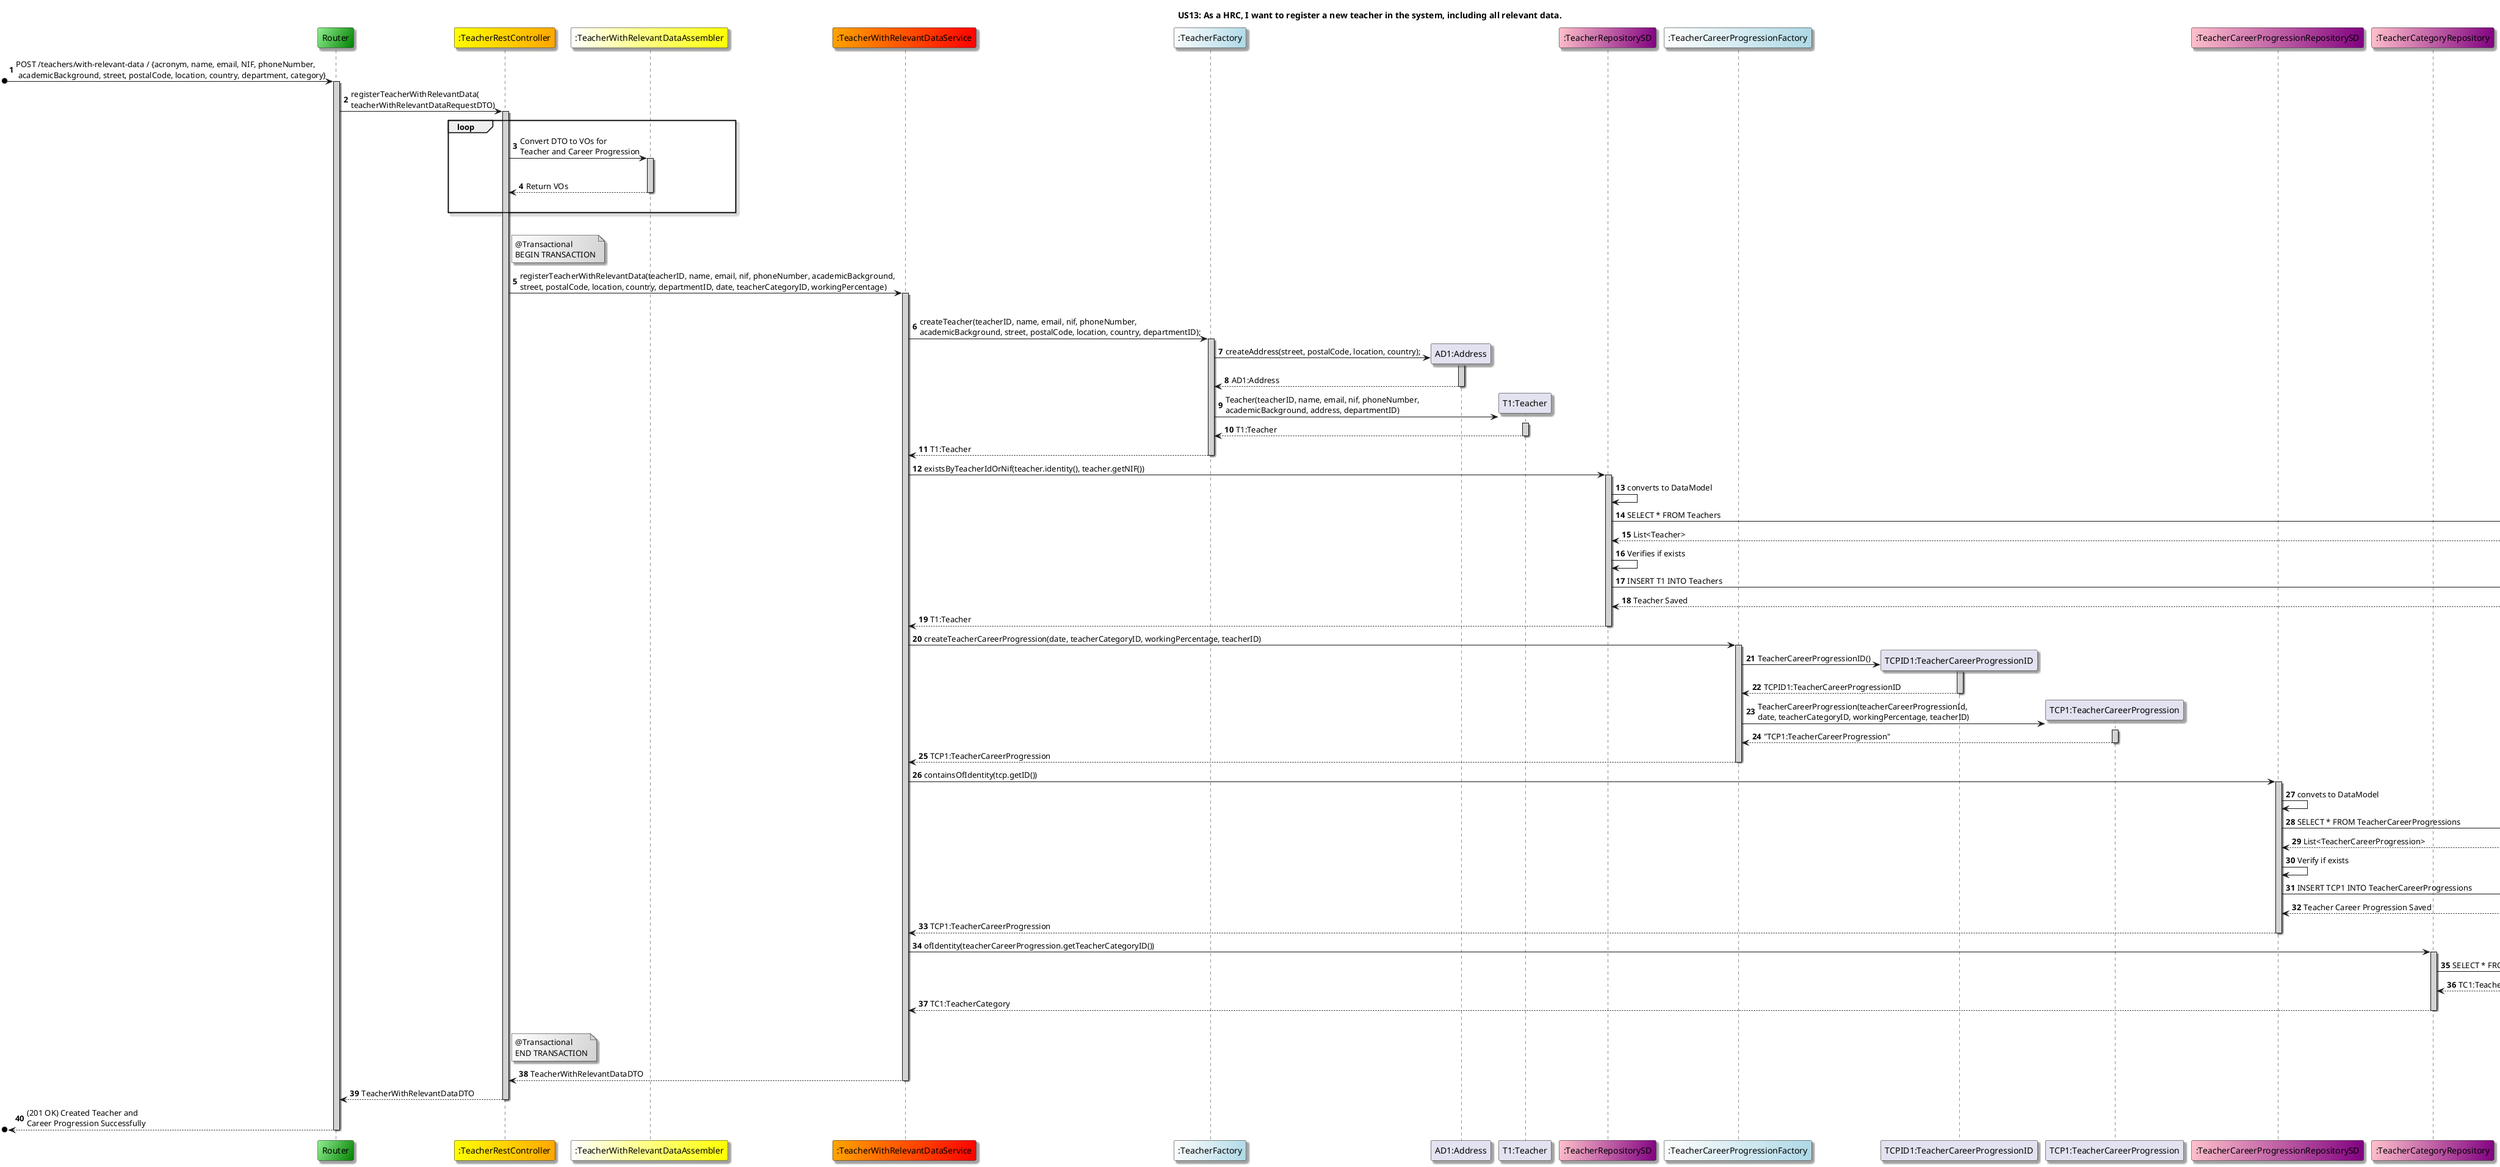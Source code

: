@startuml

title US13: As a HRC, I want to register a new teacher in the system, including all relevant data.
autonumber
skinparam Shadowing true

participant "Router" as RO #lightgreen/green
participant ":TeacherRestController" as RC #yellow/orange
participant ":TeacherWithRelevantDataAssembler" as TA #white/yellow
participant ":TeacherWithRelevantDataService" as S #orange/red
participant ":TeacherFactory" as TF #white/lightblue
participant "AD1:Address" as AD1
participant "T1:Teacher" as T1
participant ":TeacherRepositorySD" as TR #pink/purple
participant ":TeacherCareerProgressionFactory" as TCPF #white/lightblue
participant "TCPID1:TeacherCareerProgressionID" as TCPID
participant "TCP1:TeacherCareerProgression" as TCP
participant ":TeacherCareerProgressionRepositorySD" as TCPR #pink/purple
participant ":TeacherCategoryRepository" as TCR #pink/purple

[o-> RO++ #lightgray: POST /teachers/with-relevant-data / {acronym, name, email, NIF, phoneNumber, \n academicBackground, street, postalCode, location, country, department, category}
RO -> RC++ #lightgray: registerTeacherWithRelevantData(\nteacherWithRelevantDataRequestDTO)

loop
RC -> TA ++ #lightgray: Convert DTO to VOs for\nTeacher and Career Progression
|||
TA --> RC --: Return VOs
|||
end loop
|||
Note Right RC #white/lightgray
@Transactional
BEGIN TRANSACTION
End Note

RC -> S++ #lightgray: registerTeacherWithRelevantData(teacherID, name, email, nif, phoneNumber, academicBackground,\nstreet, postalCode, location, country, departmentID, date, teacherCategoryID, workingPercentage)
|||
S -> TF ++ #lightgray: createTeacher(teacherID, name, email, nif, phoneNumber,\nacademicBackground, street, postalCode, location, country, departmentID);

TF -> AD1 **: createAddress(street, postalCode, location, country);
activate AD1  #lightgray
AD1 --> TF --: AD1:Address

TF -> T1 **: Teacher(teacherID, name, email, nif, phoneNumber,\nacademicBackground, address, departmentID)
activate T1 #lightgray
T1 --> TF --: T1:Teacher
TF --> S --: T1:Teacher
S -> TR ++ #lightgray: existsByTeacherIdOrNif(teacher.identity(), teacher.getNIF())
TR -> TR: converts to DataModel
TR ->o]: SELECT * FROM Teachers
TR <--o] : List<Teacher>
TR -> TR: Verifies if exists
TR ->o]: INSERT T1 INTO Teachers
TR <--o]: Teacher Saved
TR --> S --: T1:Teacher

S -> TCPF ++ #lightgray: createTeacherCareerProgression(date, teacherCategoryID, workingPercentage, teacherID)
TCPF -> TCPID **: TeacherCareerProgressionID()
activate TCPID #lightgray
TCPID --> TCPF --: TCPID1:TeacherCareerProgressionID
TCPF -> TCP **: TeacherCareerProgression(teacherCareerProgressionId,\ndate, teacherCategoryID, workingPercentage, teacherID)
activate TCP #lightgray
TCP --> TCPF --: "TCP1:TeacherCareerProgression"
TCPF --> S --: TCP1:TeacherCareerProgression
S -> TCPR ++ #lightgray: containsOfIdentity(tcp.getID())
TCPR -> TCPR: convets to DataModel
TCPR ->o]: SELECT * FROM TeacherCareerProgressions
TCPR <--o]: List<TeacherCareerProgression>
TCPR -> TCPR: Verify if exists
TCPR ->o]: INSERT TCP1 INTO TeacherCareerProgressions
TCPR <--o] : Teacher Career Progression Saved
TCPR --> S --: TCP1:TeacherCareerProgression
S -> TCR ++ #lightgray: ofIdentity(teacherCareerProgression.getTeacherCategoryID())
TCR ->o]: SELECT * FROM TeacherCategories WHERE TeacherCategoryID = 'TCPID1'
TCR <--o] : TC1:TeacherCategory
TCR --> S --: TC1:TeacherCategory

|||
Note Right RC #white/lightgray
@Transactional
END TRANSACTION
End Note

S --> RC --: TeacherWithRelevantDataDTO
RC --> RO --: TeacherWithRelevantDataDTO

[o<-- RO --: (201 OK) Created Teacher and\nCareer Progression Successfully\t

@enduml
